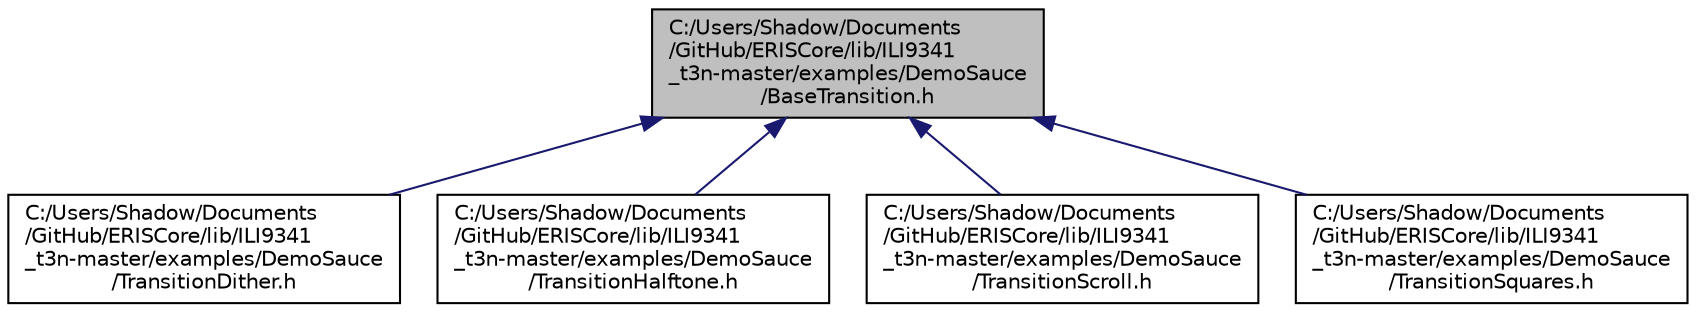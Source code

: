 digraph "C:/Users/Shadow/Documents/GitHub/ERISCore/lib/ILI9341_t3n-master/examples/DemoSauce/BaseTransition.h"
{
 // LATEX_PDF_SIZE
  edge [fontname="Helvetica",fontsize="10",labelfontname="Helvetica",labelfontsize="10"];
  node [fontname="Helvetica",fontsize="10",shape=record];
  Node1 [label="C:/Users/Shadow/Documents\l/GitHub/ERISCore/lib/ILI9341\l_t3n-master/examples/DemoSauce\l/BaseTransition.h",height=0.2,width=0.4,color="black", fillcolor="grey75", style="filled", fontcolor="black",tooltip=" "];
  Node1 -> Node2 [dir="back",color="midnightblue",fontsize="10",style="solid",fontname="Helvetica"];
  Node2 [label="C:/Users/Shadow/Documents\l/GitHub/ERISCore/lib/ILI9341\l_t3n-master/examples/DemoSauce\l/TransitionDither.h",height=0.2,width=0.4,color="black", fillcolor="white", style="filled",URL="$_transition_dither_8h.html",tooltip=" "];
  Node1 -> Node3 [dir="back",color="midnightblue",fontsize="10",style="solid",fontname="Helvetica"];
  Node3 [label="C:/Users/Shadow/Documents\l/GitHub/ERISCore/lib/ILI9341\l_t3n-master/examples/DemoSauce\l/TransitionHalftone.h",height=0.2,width=0.4,color="black", fillcolor="white", style="filled",URL="$_transition_halftone_8h.html",tooltip=" "];
  Node1 -> Node4 [dir="back",color="midnightblue",fontsize="10",style="solid",fontname="Helvetica"];
  Node4 [label="C:/Users/Shadow/Documents\l/GitHub/ERISCore/lib/ILI9341\l_t3n-master/examples/DemoSauce\l/TransitionScroll.h",height=0.2,width=0.4,color="black", fillcolor="white", style="filled",URL="$_transition_scroll_8h.html",tooltip=" "];
  Node1 -> Node5 [dir="back",color="midnightblue",fontsize="10",style="solid",fontname="Helvetica"];
  Node5 [label="C:/Users/Shadow/Documents\l/GitHub/ERISCore/lib/ILI9341\l_t3n-master/examples/DemoSauce\l/TransitionSquares.h",height=0.2,width=0.4,color="black", fillcolor="white", style="filled",URL="$_transition_squares_8h.html",tooltip=" "];
}
